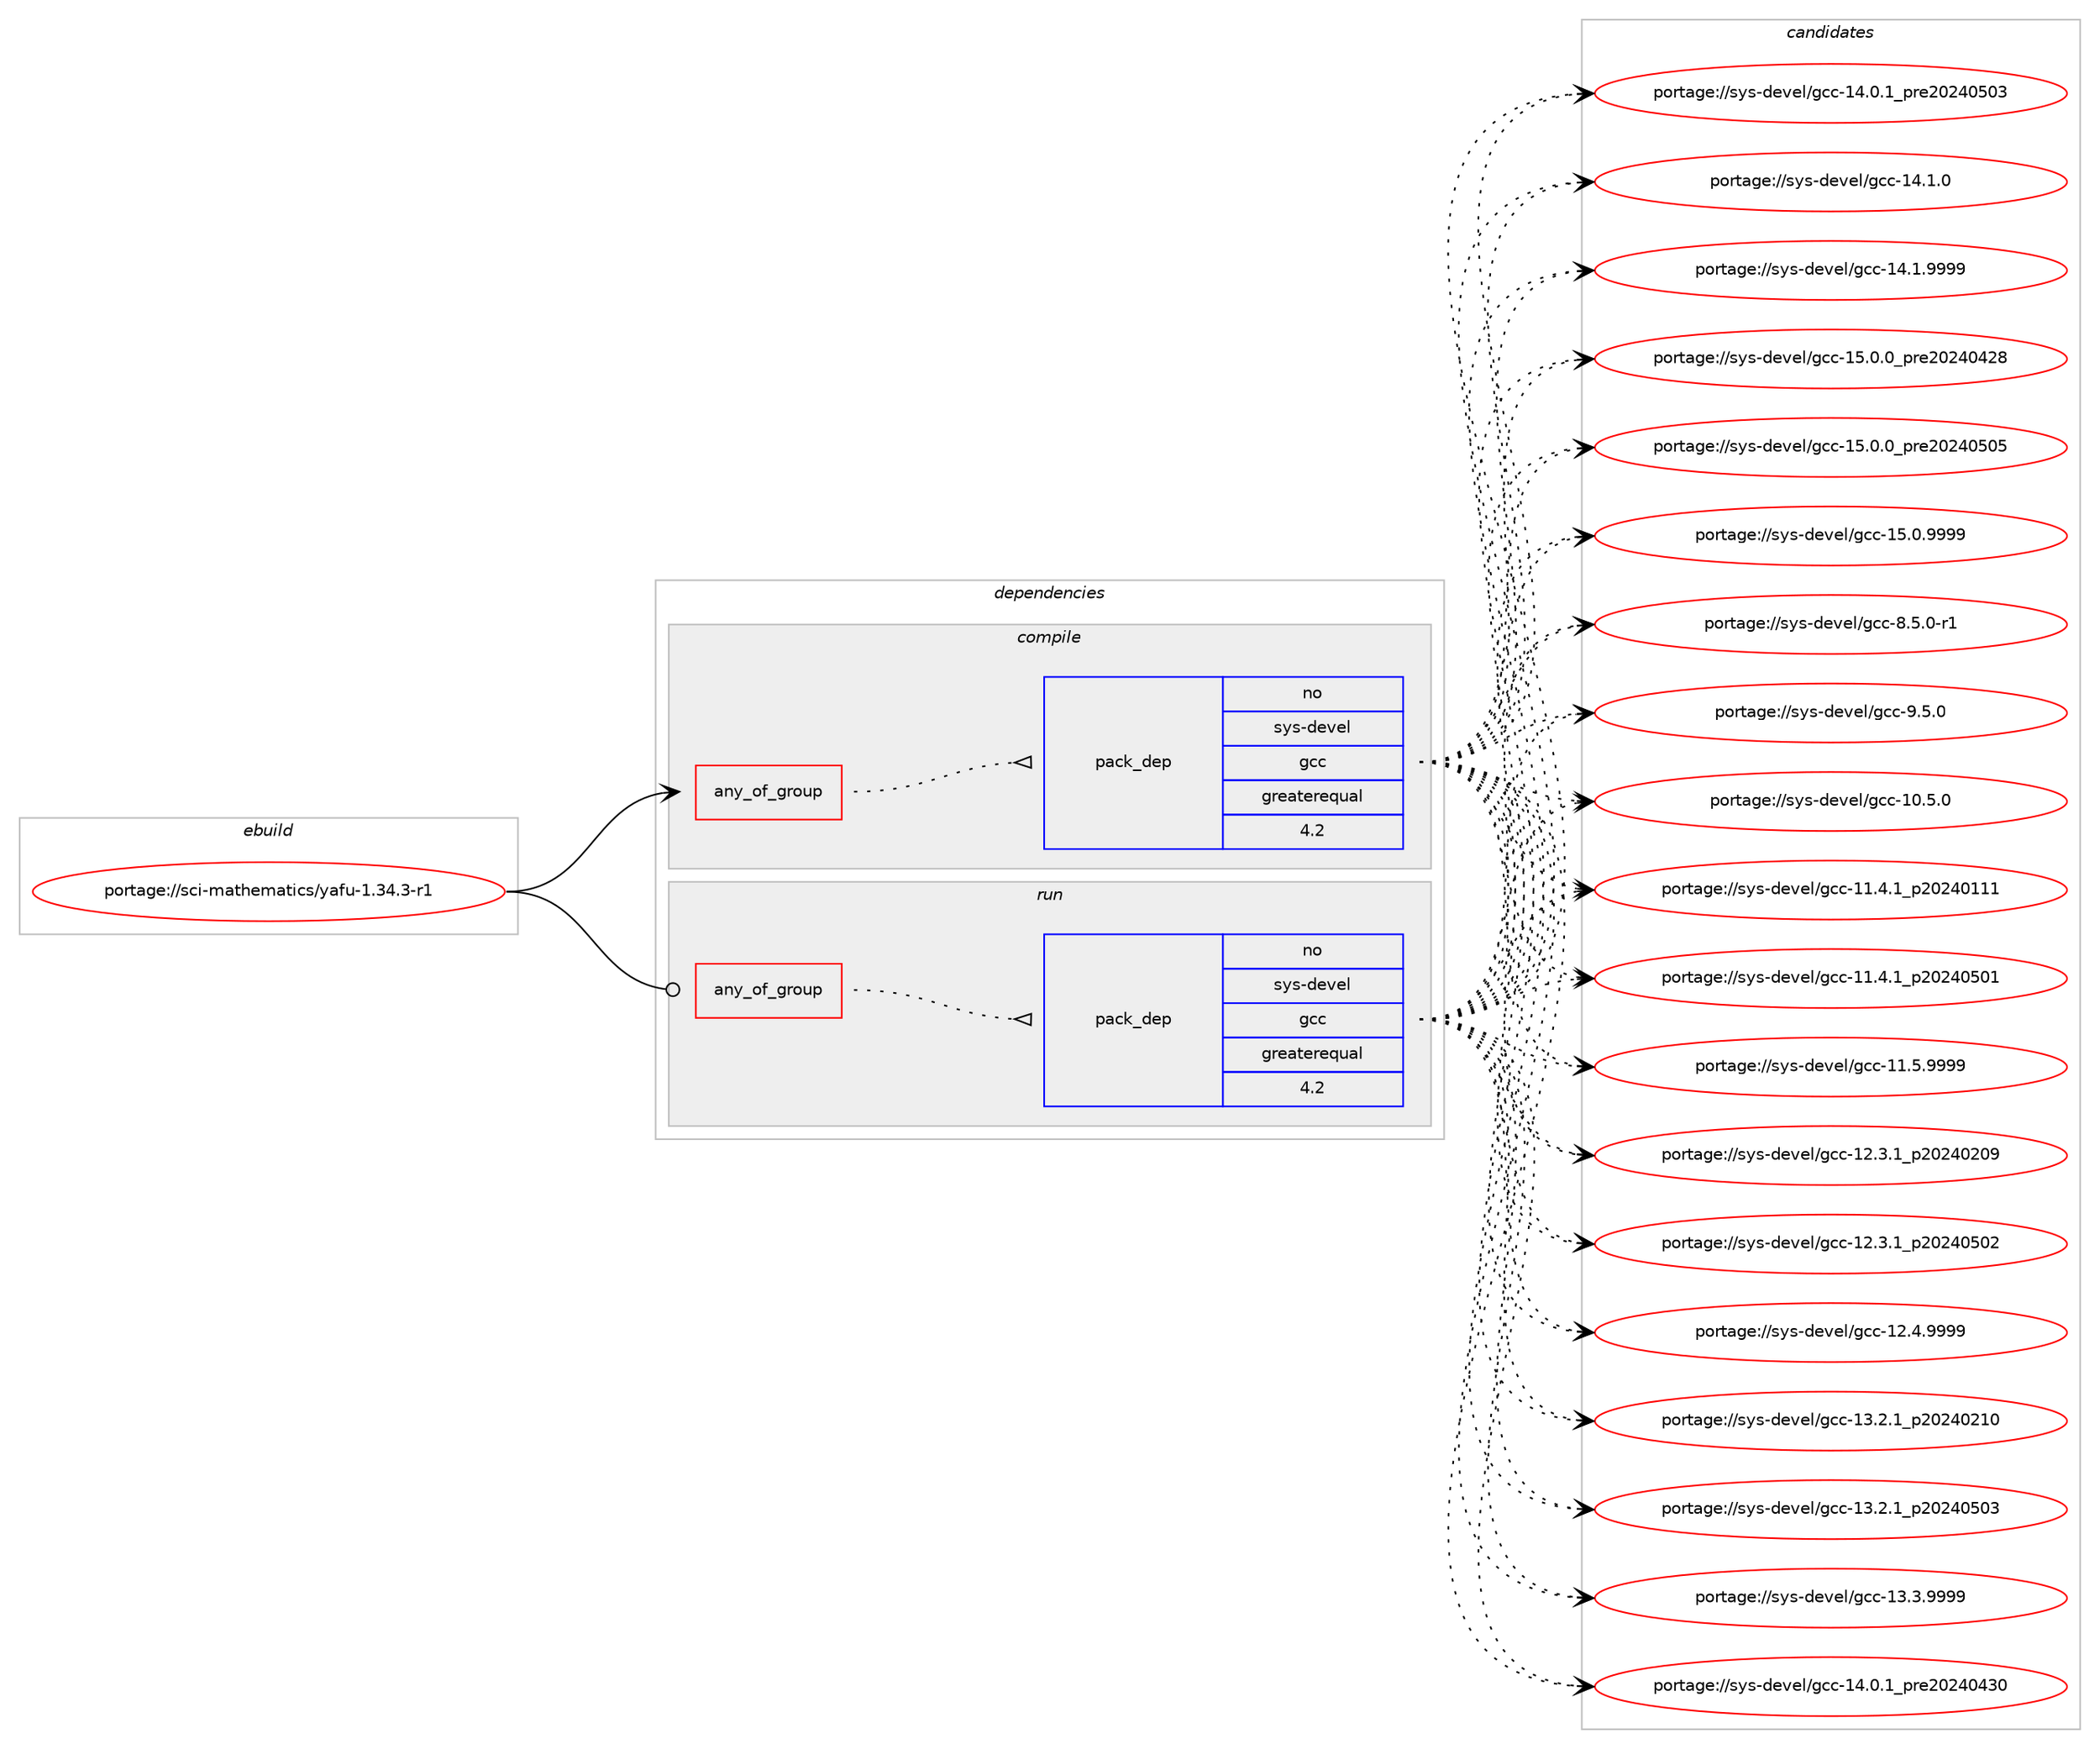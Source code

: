 digraph prolog {

# *************
# Graph options
# *************

newrank=true;
concentrate=true;
compound=true;
graph [rankdir=LR,fontname=Helvetica,fontsize=10,ranksep=1.5];#, ranksep=2.5, nodesep=0.2];
edge  [arrowhead=vee];
node  [fontname=Helvetica,fontsize=10];

# **********
# The ebuild
# **********

subgraph cluster_leftcol {
color=gray;
rank=same;
label=<<i>ebuild</i>>;
id [label="portage://sci-mathematics/yafu-1.34.3-r1", color=red, width=4, href="../sci-mathematics/yafu-1.34.3-r1.svg"];
}

# ****************
# The dependencies
# ****************

subgraph cluster_midcol {
color=gray;
label=<<i>dependencies</i>>;
subgraph cluster_compile {
fillcolor="#eeeeee";
style=filled;
label=<<i>compile</i>>;
subgraph any29 {
dependency1435 [label=<<TABLE BORDER="0" CELLBORDER="1" CELLSPACING="0" CELLPADDING="4"><TR><TD CELLPADDING="10">any_of_group</TD></TR></TABLE>>, shape=none, color=red];subgraph pack412 {
dependency1436 [label=<<TABLE BORDER="0" CELLBORDER="1" CELLSPACING="0" CELLPADDING="4" WIDTH="220"><TR><TD ROWSPAN="6" CELLPADDING="30">pack_dep</TD></TR><TR><TD WIDTH="110">no</TD></TR><TR><TD>sys-devel</TD></TR><TR><TD>gcc</TD></TR><TR><TD>greaterequal</TD></TR><TR><TD>4.2</TD></TR></TABLE>>, shape=none, color=blue];
}
dependency1435:e -> dependency1436:w [weight=20,style="dotted",arrowhead="oinv"];
# *** BEGIN UNKNOWN DEPENDENCY TYPE (TODO) ***
# dependency1435 -> package_dependency(portage://sci-mathematics/yafu-1.34.3-r1,install,no,sys-devel,clang-runtime,none,[,,],any_different_slot,[use(enable(openmp),none)])
# *** END UNKNOWN DEPENDENCY TYPE (TODO) ***

}
id:e -> dependency1435:w [weight=20,style="solid",arrowhead="vee"];
# *** BEGIN UNKNOWN DEPENDENCY TYPE (TODO) ***
# id -> package_dependency(portage://sci-mathematics/yafu-1.34.3-r1,install,no,dev-libs,gmp,none,[,,],[slot(0),equal],[])
# *** END UNKNOWN DEPENDENCY TYPE (TODO) ***

# *** BEGIN UNKNOWN DEPENDENCY TYPE (TODO) ***
# id -> package_dependency(portage://sci-mathematics/yafu-1.34.3-r1,install,no,sci-mathematics,gmp-ecm,none,[,,],[],[])
# *** END UNKNOWN DEPENDENCY TYPE (TODO) ***

}
subgraph cluster_compileandrun {
fillcolor="#eeeeee";
style=filled;
label=<<i>compile and run</i>>;
}
subgraph cluster_run {
fillcolor="#eeeeee";
style=filled;
label=<<i>run</i>>;
subgraph any30 {
dependency1437 [label=<<TABLE BORDER="0" CELLBORDER="1" CELLSPACING="0" CELLPADDING="4"><TR><TD CELLPADDING="10">any_of_group</TD></TR></TABLE>>, shape=none, color=red];subgraph pack413 {
dependency1438 [label=<<TABLE BORDER="0" CELLBORDER="1" CELLSPACING="0" CELLPADDING="4" WIDTH="220"><TR><TD ROWSPAN="6" CELLPADDING="30">pack_dep</TD></TR><TR><TD WIDTH="110">no</TD></TR><TR><TD>sys-devel</TD></TR><TR><TD>gcc</TD></TR><TR><TD>greaterequal</TD></TR><TR><TD>4.2</TD></TR></TABLE>>, shape=none, color=blue];
}
dependency1437:e -> dependency1438:w [weight=20,style="dotted",arrowhead="oinv"];
# *** BEGIN UNKNOWN DEPENDENCY TYPE (TODO) ***
# dependency1437 -> package_dependency(portage://sci-mathematics/yafu-1.34.3-r1,run,no,sys-devel,clang-runtime,none,[,,],any_different_slot,[use(enable(openmp),none)])
# *** END UNKNOWN DEPENDENCY TYPE (TODO) ***

}
id:e -> dependency1437:w [weight=20,style="solid",arrowhead="odot"];
# *** BEGIN UNKNOWN DEPENDENCY TYPE (TODO) ***
# id -> package_dependency(portage://sci-mathematics/yafu-1.34.3-r1,run,no,dev-libs,gmp,none,[,,],[slot(0),equal],[])
# *** END UNKNOWN DEPENDENCY TYPE (TODO) ***

# *** BEGIN UNKNOWN DEPENDENCY TYPE (TODO) ***
# id -> package_dependency(portage://sci-mathematics/yafu-1.34.3-r1,run,no,sci-mathematics,gmp-ecm,none,[,,],[],[])
# *** END UNKNOWN DEPENDENCY TYPE (TODO) ***

}
}

# **************
# The candidates
# **************

subgraph cluster_choices {
rank=same;
color=gray;
label=<<i>candidates</i>>;

subgraph choice412 {
color=black;
nodesep=1;
choice1151211154510010111810110847103999945494846534648 [label="portage://sys-devel/gcc-10.5.0", color=red, width=4,href="../sys-devel/gcc-10.5.0.svg"];
choice1151211154510010111810110847103999945494946524649951125048505248494949 [label="portage://sys-devel/gcc-11.4.1_p20240111", color=red, width=4,href="../sys-devel/gcc-11.4.1_p20240111.svg"];
choice1151211154510010111810110847103999945494946524649951125048505248534849 [label="portage://sys-devel/gcc-11.4.1_p20240501", color=red, width=4,href="../sys-devel/gcc-11.4.1_p20240501.svg"];
choice1151211154510010111810110847103999945494946534657575757 [label="portage://sys-devel/gcc-11.5.9999", color=red, width=4,href="../sys-devel/gcc-11.5.9999.svg"];
choice1151211154510010111810110847103999945495046514649951125048505248504857 [label="portage://sys-devel/gcc-12.3.1_p20240209", color=red, width=4,href="../sys-devel/gcc-12.3.1_p20240209.svg"];
choice1151211154510010111810110847103999945495046514649951125048505248534850 [label="portage://sys-devel/gcc-12.3.1_p20240502", color=red, width=4,href="../sys-devel/gcc-12.3.1_p20240502.svg"];
choice1151211154510010111810110847103999945495046524657575757 [label="portage://sys-devel/gcc-12.4.9999", color=red, width=4,href="../sys-devel/gcc-12.4.9999.svg"];
choice1151211154510010111810110847103999945495146504649951125048505248504948 [label="portage://sys-devel/gcc-13.2.1_p20240210", color=red, width=4,href="../sys-devel/gcc-13.2.1_p20240210.svg"];
choice1151211154510010111810110847103999945495146504649951125048505248534851 [label="portage://sys-devel/gcc-13.2.1_p20240503", color=red, width=4,href="../sys-devel/gcc-13.2.1_p20240503.svg"];
choice1151211154510010111810110847103999945495146514657575757 [label="portage://sys-devel/gcc-13.3.9999", color=red, width=4,href="../sys-devel/gcc-13.3.9999.svg"];
choice1151211154510010111810110847103999945495246484649951121141015048505248525148 [label="portage://sys-devel/gcc-14.0.1_pre20240430", color=red, width=4,href="../sys-devel/gcc-14.0.1_pre20240430.svg"];
choice1151211154510010111810110847103999945495246484649951121141015048505248534851 [label="portage://sys-devel/gcc-14.0.1_pre20240503", color=red, width=4,href="../sys-devel/gcc-14.0.1_pre20240503.svg"];
choice1151211154510010111810110847103999945495246494648 [label="portage://sys-devel/gcc-14.1.0", color=red, width=4,href="../sys-devel/gcc-14.1.0.svg"];
choice1151211154510010111810110847103999945495246494657575757 [label="portage://sys-devel/gcc-14.1.9999", color=red, width=4,href="../sys-devel/gcc-14.1.9999.svg"];
choice1151211154510010111810110847103999945495346484648951121141015048505248525056 [label="portage://sys-devel/gcc-15.0.0_pre20240428", color=red, width=4,href="../sys-devel/gcc-15.0.0_pre20240428.svg"];
choice1151211154510010111810110847103999945495346484648951121141015048505248534853 [label="portage://sys-devel/gcc-15.0.0_pre20240505", color=red, width=4,href="../sys-devel/gcc-15.0.0_pre20240505.svg"];
choice1151211154510010111810110847103999945495346484657575757 [label="portage://sys-devel/gcc-15.0.9999", color=red, width=4,href="../sys-devel/gcc-15.0.9999.svg"];
choice115121115451001011181011084710399994556465346484511449 [label="portage://sys-devel/gcc-8.5.0-r1", color=red, width=4,href="../sys-devel/gcc-8.5.0-r1.svg"];
choice11512111545100101118101108471039999455746534648 [label="portage://sys-devel/gcc-9.5.0", color=red, width=4,href="../sys-devel/gcc-9.5.0.svg"];
dependency1436:e -> choice1151211154510010111810110847103999945494846534648:w [style=dotted,weight="100"];
dependency1436:e -> choice1151211154510010111810110847103999945494946524649951125048505248494949:w [style=dotted,weight="100"];
dependency1436:e -> choice1151211154510010111810110847103999945494946524649951125048505248534849:w [style=dotted,weight="100"];
dependency1436:e -> choice1151211154510010111810110847103999945494946534657575757:w [style=dotted,weight="100"];
dependency1436:e -> choice1151211154510010111810110847103999945495046514649951125048505248504857:w [style=dotted,weight="100"];
dependency1436:e -> choice1151211154510010111810110847103999945495046514649951125048505248534850:w [style=dotted,weight="100"];
dependency1436:e -> choice1151211154510010111810110847103999945495046524657575757:w [style=dotted,weight="100"];
dependency1436:e -> choice1151211154510010111810110847103999945495146504649951125048505248504948:w [style=dotted,weight="100"];
dependency1436:e -> choice1151211154510010111810110847103999945495146504649951125048505248534851:w [style=dotted,weight="100"];
dependency1436:e -> choice1151211154510010111810110847103999945495146514657575757:w [style=dotted,weight="100"];
dependency1436:e -> choice1151211154510010111810110847103999945495246484649951121141015048505248525148:w [style=dotted,weight="100"];
dependency1436:e -> choice1151211154510010111810110847103999945495246484649951121141015048505248534851:w [style=dotted,weight="100"];
dependency1436:e -> choice1151211154510010111810110847103999945495246494648:w [style=dotted,weight="100"];
dependency1436:e -> choice1151211154510010111810110847103999945495246494657575757:w [style=dotted,weight="100"];
dependency1436:e -> choice1151211154510010111810110847103999945495346484648951121141015048505248525056:w [style=dotted,weight="100"];
dependency1436:e -> choice1151211154510010111810110847103999945495346484648951121141015048505248534853:w [style=dotted,weight="100"];
dependency1436:e -> choice1151211154510010111810110847103999945495346484657575757:w [style=dotted,weight="100"];
dependency1436:e -> choice115121115451001011181011084710399994556465346484511449:w [style=dotted,weight="100"];
dependency1436:e -> choice11512111545100101118101108471039999455746534648:w [style=dotted,weight="100"];
}
subgraph choice413 {
color=black;
nodesep=1;
choice1151211154510010111810110847103999945494846534648 [label="portage://sys-devel/gcc-10.5.0", color=red, width=4,href="../sys-devel/gcc-10.5.0.svg"];
choice1151211154510010111810110847103999945494946524649951125048505248494949 [label="portage://sys-devel/gcc-11.4.1_p20240111", color=red, width=4,href="../sys-devel/gcc-11.4.1_p20240111.svg"];
choice1151211154510010111810110847103999945494946524649951125048505248534849 [label="portage://sys-devel/gcc-11.4.1_p20240501", color=red, width=4,href="../sys-devel/gcc-11.4.1_p20240501.svg"];
choice1151211154510010111810110847103999945494946534657575757 [label="portage://sys-devel/gcc-11.5.9999", color=red, width=4,href="../sys-devel/gcc-11.5.9999.svg"];
choice1151211154510010111810110847103999945495046514649951125048505248504857 [label="portage://sys-devel/gcc-12.3.1_p20240209", color=red, width=4,href="../sys-devel/gcc-12.3.1_p20240209.svg"];
choice1151211154510010111810110847103999945495046514649951125048505248534850 [label="portage://sys-devel/gcc-12.3.1_p20240502", color=red, width=4,href="../sys-devel/gcc-12.3.1_p20240502.svg"];
choice1151211154510010111810110847103999945495046524657575757 [label="portage://sys-devel/gcc-12.4.9999", color=red, width=4,href="../sys-devel/gcc-12.4.9999.svg"];
choice1151211154510010111810110847103999945495146504649951125048505248504948 [label="portage://sys-devel/gcc-13.2.1_p20240210", color=red, width=4,href="../sys-devel/gcc-13.2.1_p20240210.svg"];
choice1151211154510010111810110847103999945495146504649951125048505248534851 [label="portage://sys-devel/gcc-13.2.1_p20240503", color=red, width=4,href="../sys-devel/gcc-13.2.1_p20240503.svg"];
choice1151211154510010111810110847103999945495146514657575757 [label="portage://sys-devel/gcc-13.3.9999", color=red, width=4,href="../sys-devel/gcc-13.3.9999.svg"];
choice1151211154510010111810110847103999945495246484649951121141015048505248525148 [label="portage://sys-devel/gcc-14.0.1_pre20240430", color=red, width=4,href="../sys-devel/gcc-14.0.1_pre20240430.svg"];
choice1151211154510010111810110847103999945495246484649951121141015048505248534851 [label="portage://sys-devel/gcc-14.0.1_pre20240503", color=red, width=4,href="../sys-devel/gcc-14.0.1_pre20240503.svg"];
choice1151211154510010111810110847103999945495246494648 [label="portage://sys-devel/gcc-14.1.0", color=red, width=4,href="../sys-devel/gcc-14.1.0.svg"];
choice1151211154510010111810110847103999945495246494657575757 [label="portage://sys-devel/gcc-14.1.9999", color=red, width=4,href="../sys-devel/gcc-14.1.9999.svg"];
choice1151211154510010111810110847103999945495346484648951121141015048505248525056 [label="portage://sys-devel/gcc-15.0.0_pre20240428", color=red, width=4,href="../sys-devel/gcc-15.0.0_pre20240428.svg"];
choice1151211154510010111810110847103999945495346484648951121141015048505248534853 [label="portage://sys-devel/gcc-15.0.0_pre20240505", color=red, width=4,href="../sys-devel/gcc-15.0.0_pre20240505.svg"];
choice1151211154510010111810110847103999945495346484657575757 [label="portage://sys-devel/gcc-15.0.9999", color=red, width=4,href="../sys-devel/gcc-15.0.9999.svg"];
choice115121115451001011181011084710399994556465346484511449 [label="portage://sys-devel/gcc-8.5.0-r1", color=red, width=4,href="../sys-devel/gcc-8.5.0-r1.svg"];
choice11512111545100101118101108471039999455746534648 [label="portage://sys-devel/gcc-9.5.0", color=red, width=4,href="../sys-devel/gcc-9.5.0.svg"];
dependency1438:e -> choice1151211154510010111810110847103999945494846534648:w [style=dotted,weight="100"];
dependency1438:e -> choice1151211154510010111810110847103999945494946524649951125048505248494949:w [style=dotted,weight="100"];
dependency1438:e -> choice1151211154510010111810110847103999945494946524649951125048505248534849:w [style=dotted,weight="100"];
dependency1438:e -> choice1151211154510010111810110847103999945494946534657575757:w [style=dotted,weight="100"];
dependency1438:e -> choice1151211154510010111810110847103999945495046514649951125048505248504857:w [style=dotted,weight="100"];
dependency1438:e -> choice1151211154510010111810110847103999945495046514649951125048505248534850:w [style=dotted,weight="100"];
dependency1438:e -> choice1151211154510010111810110847103999945495046524657575757:w [style=dotted,weight="100"];
dependency1438:e -> choice1151211154510010111810110847103999945495146504649951125048505248504948:w [style=dotted,weight="100"];
dependency1438:e -> choice1151211154510010111810110847103999945495146504649951125048505248534851:w [style=dotted,weight="100"];
dependency1438:e -> choice1151211154510010111810110847103999945495146514657575757:w [style=dotted,weight="100"];
dependency1438:e -> choice1151211154510010111810110847103999945495246484649951121141015048505248525148:w [style=dotted,weight="100"];
dependency1438:e -> choice1151211154510010111810110847103999945495246484649951121141015048505248534851:w [style=dotted,weight="100"];
dependency1438:e -> choice1151211154510010111810110847103999945495246494648:w [style=dotted,weight="100"];
dependency1438:e -> choice1151211154510010111810110847103999945495246494657575757:w [style=dotted,weight="100"];
dependency1438:e -> choice1151211154510010111810110847103999945495346484648951121141015048505248525056:w [style=dotted,weight="100"];
dependency1438:e -> choice1151211154510010111810110847103999945495346484648951121141015048505248534853:w [style=dotted,weight="100"];
dependency1438:e -> choice1151211154510010111810110847103999945495346484657575757:w [style=dotted,weight="100"];
dependency1438:e -> choice115121115451001011181011084710399994556465346484511449:w [style=dotted,weight="100"];
dependency1438:e -> choice11512111545100101118101108471039999455746534648:w [style=dotted,weight="100"];
}
}

}
